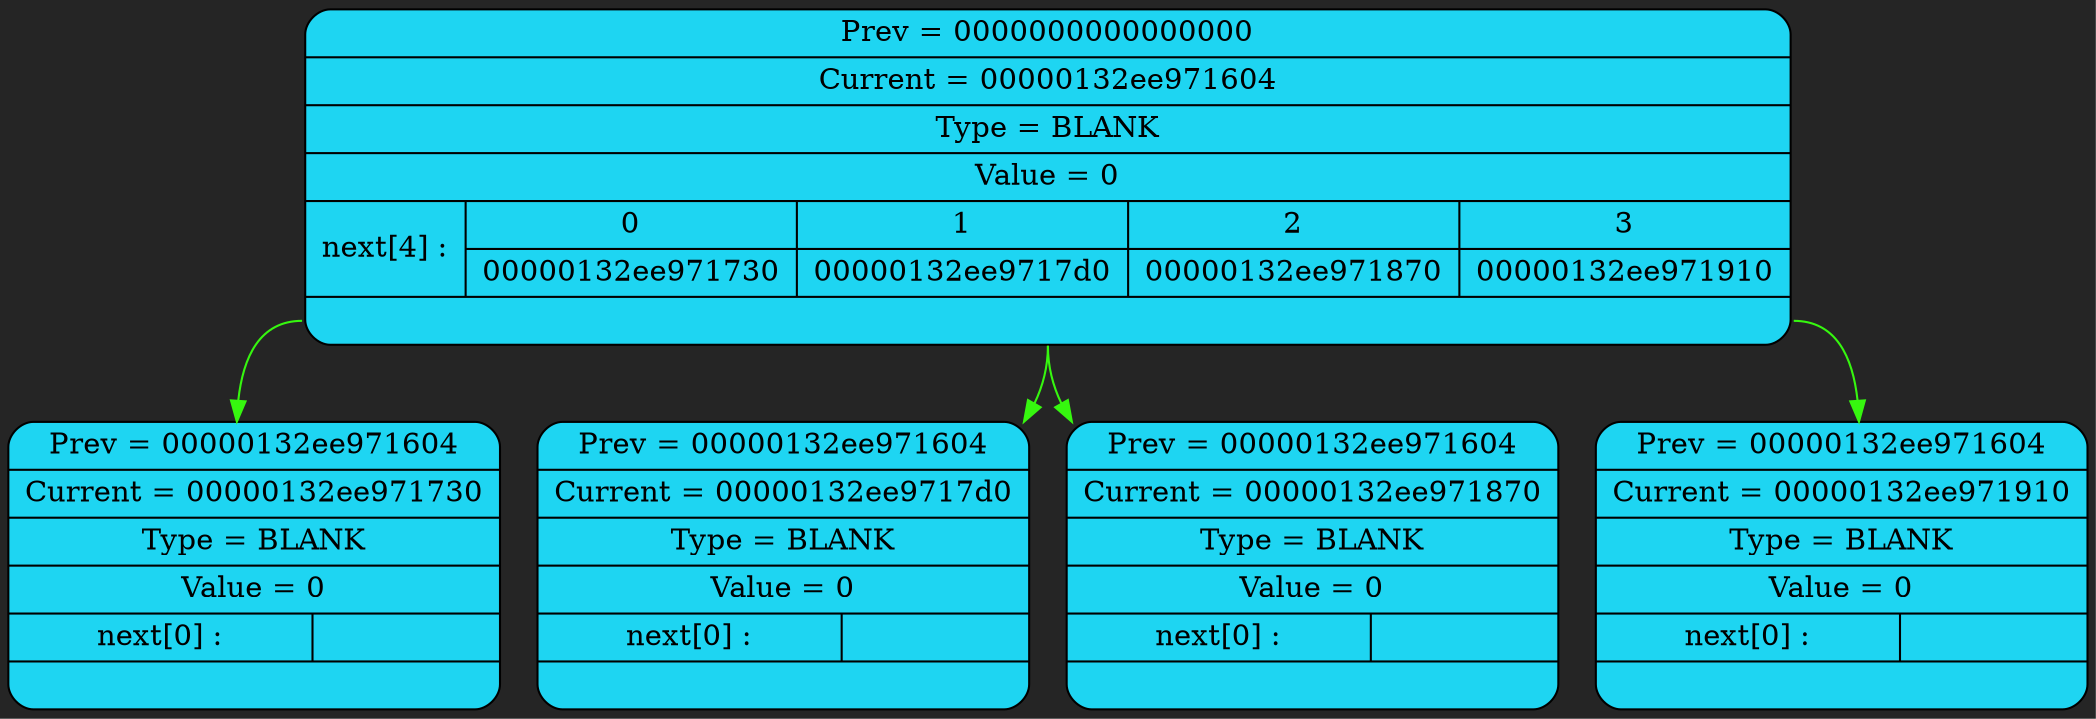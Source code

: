 digraph List_0 {
	graph [dpi = 100];
	bgcolor = "#252525"
	rankdir = TB
	"Nod_0" [shape = "Mrecord", style = "filled", fillcolor = "#1ed5f2", label = "{ <prev> Prev = 0000000000000000 | Current = 00000132ee971604 | Type = BLANK | Value = 0 | {next[4] : | { 0 | 00000132ee971730 }  | { 1 | 00000132ee9717d0 }  | { 2 | 00000132ee971870 }  | { 3 | 00000132ee971910 }  } | <next> } "]
	"Nod_1" [shape = "Mrecord", style = "filled", fillcolor = "#1ed5f2", label = "{ <prev> Prev = 00000132ee971604 | Current = 00000132ee971730 | Type = BLANK | Value = 0 | {next[0] : |  } | <next> } "]
	"Nod_2" [shape = "Mrecord", style = "filled", fillcolor = "#1ed5f2", label = "{ <prev> Prev = 00000132ee971604 | Current = 00000132ee9717d0 | Type = BLANK | Value = 0 | {next[0] : |  } | <next> } "]
	"Nod_3" [shape = "Mrecord", style = "filled", fillcolor = "#1ed5f2", label = "{ <prev> Prev = 00000132ee971604 | Current = 00000132ee971870 | Type = BLANK | Value = 0 | {next[0] : |  } | <next> } "]
	"Nod_4" [shape = "Mrecord", style = "filled", fillcolor = "#1ed5f2", label = "{ <prev> Prev = 00000132ee971604 | Current = 00000132ee971910 | Type = BLANK | Value = 0 | {next[0] : |  } | <next> } "]
	{ rank = same;  Nod_0; }
	{ rank = same;  Nod_1;  Nod_2;  Nod_3;  Nod_4; }
	"Nod_0":next -> "Nod_1" [color = "#36f70f"];
	"Nod_0":next -> "Nod_2" [color = "#36f70f"];
	"Nod_0":next -> "Nod_3" [color = "#36f70f"];
	"Nod_0":next -> "Nod_4" [color = "#36f70f"];
}